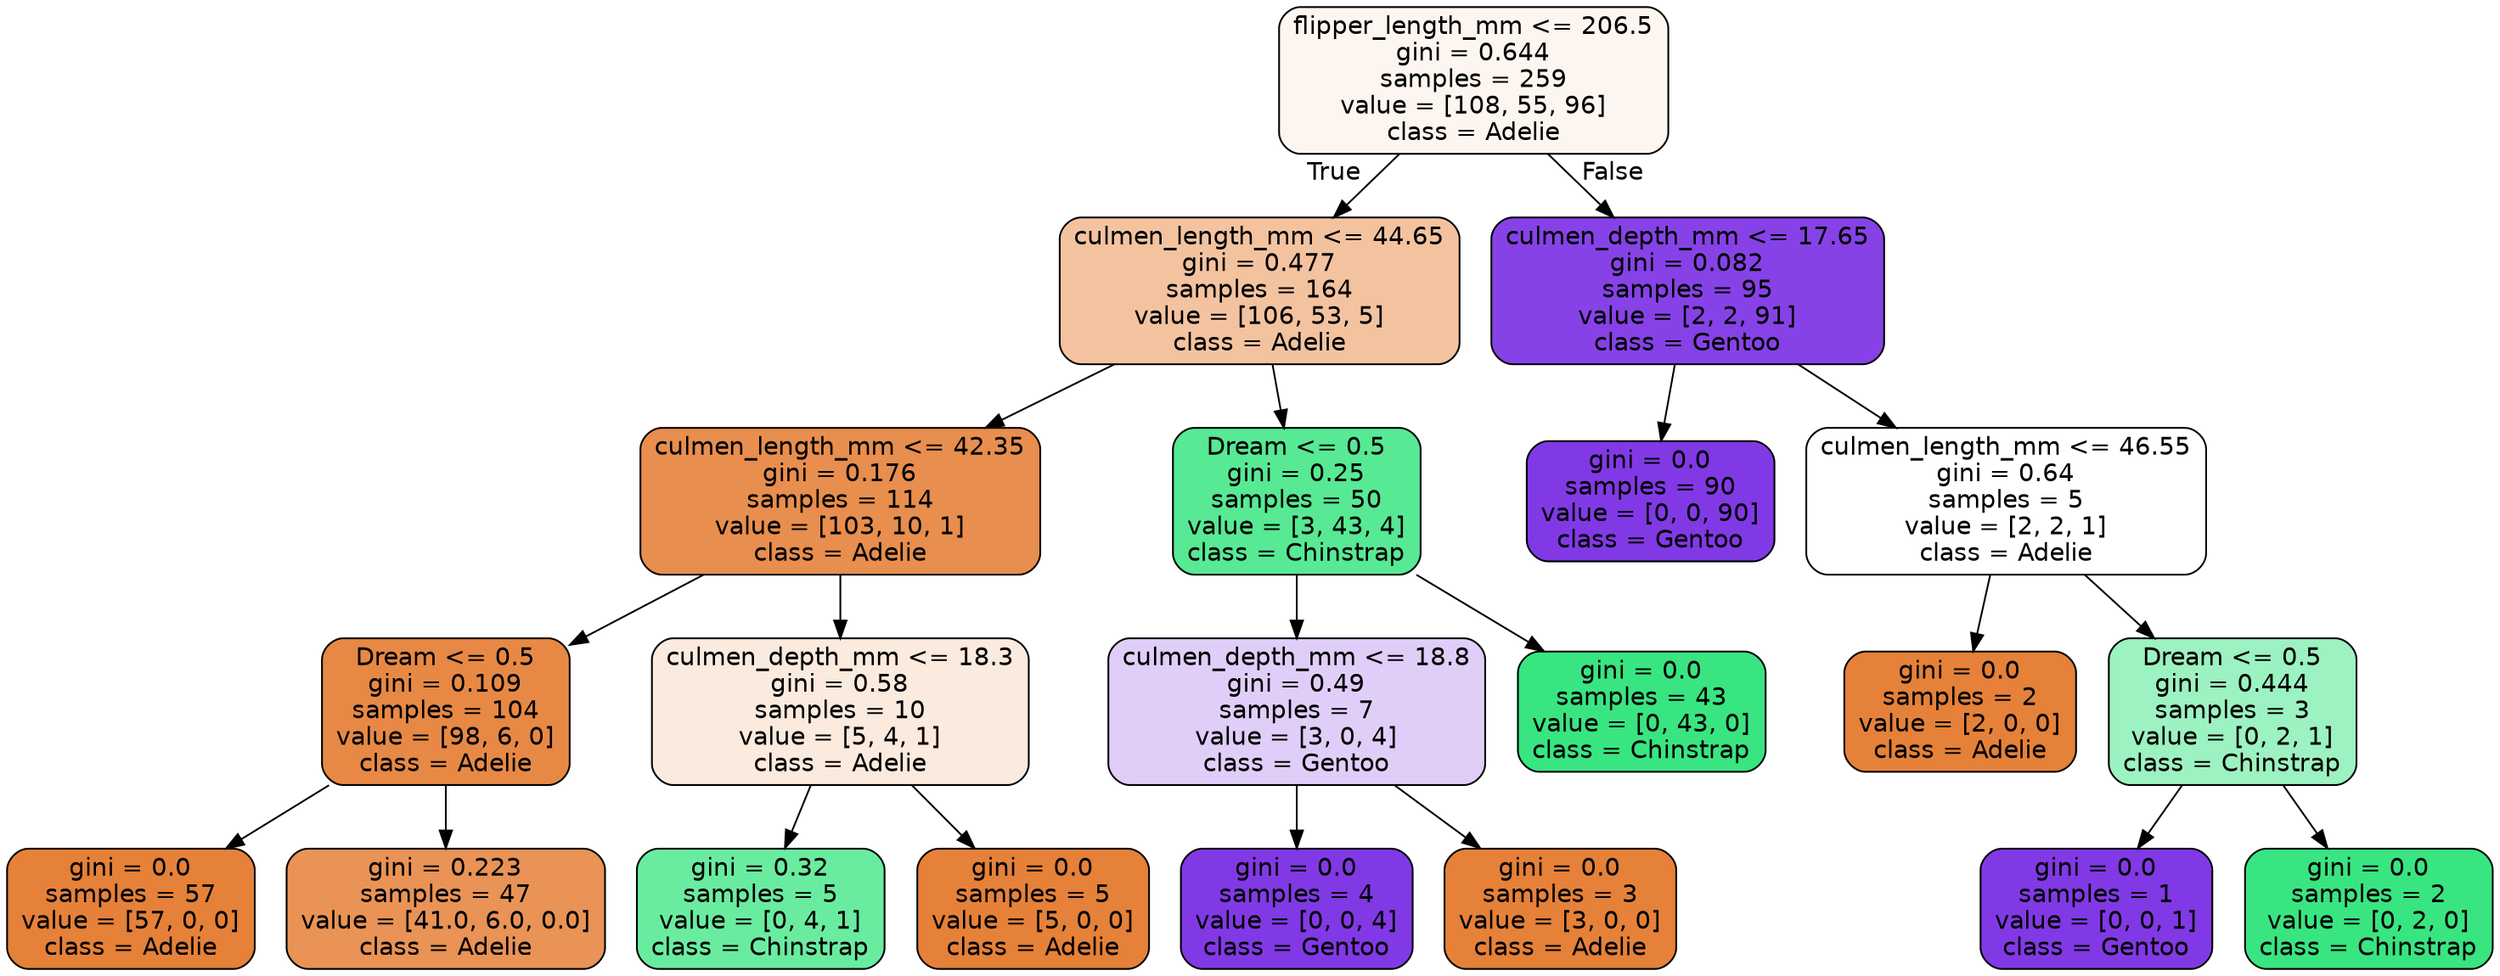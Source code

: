 digraph Tree {
node [shape=box, style="filled, rounded", color="black", fontname="helvetica"] ;
edge [fontname="helvetica"] ;
0 [label="flipper_length_mm <= 206.5\ngini = 0.644\nsamples = 259\nvalue = [108, 55, 96]\nclass = Adelie", fillcolor="#fdf6f0"] ;
1 [label="culmen_length_mm <= 44.65\ngini = 0.477\nsamples = 164\nvalue = [106, 53, 5]\nclass = Adelie", fillcolor="#f3c3a0"] ;
0 -> 1 [labeldistance=2.5, labelangle=45, headlabel="True"] ;
2 [label="culmen_length_mm <= 42.35\ngini = 0.176\nsamples = 114\nvalue = [103, 10, 1]\nclass = Adelie", fillcolor="#e88e4e"] ;
1 -> 2 ;
3 [label="Dream <= 0.5\ngini = 0.109\nsamples = 104\nvalue = [98, 6, 0]\nclass = Adelie", fillcolor="#e78945"] ;
2 -> 3 ;
4 [label="gini = 0.0\nsamples = 57\nvalue = [57, 0, 0]\nclass = Adelie", fillcolor="#e58139"] ;
3 -> 4 ;
5 [label="gini = 0.223\nsamples = 47\nvalue = [41.0, 6.0, 0.0]\nclass = Adelie", fillcolor="#e99356"] ;
3 -> 5 ;
6 [label="culmen_depth_mm <= 18.3\ngini = 0.58\nsamples = 10\nvalue = [5, 4, 1]\nclass = Adelie", fillcolor="#fbeade"] ;
2 -> 6 ;
7 [label="gini = 0.32\nsamples = 5\nvalue = [0, 4, 1]\nclass = Chinstrap", fillcolor="#6aeca0"] ;
6 -> 7 ;
8 [label="gini = 0.0\nsamples = 5\nvalue = [5, 0, 0]\nclass = Adelie", fillcolor="#e58139"] ;
6 -> 8 ;
9 [label="Dream <= 0.5\ngini = 0.25\nsamples = 50\nvalue = [3, 43, 4]\nclass = Chinstrap", fillcolor="#57e994"] ;
1 -> 9 ;
10 [label="culmen_depth_mm <= 18.8\ngini = 0.49\nsamples = 7\nvalue = [3, 0, 4]\nclass = Gentoo", fillcolor="#e0cef8"] ;
9 -> 10 ;
11 [label="gini = 0.0\nsamples = 4\nvalue = [0, 0, 4]\nclass = Gentoo", fillcolor="#8139e5"] ;
10 -> 11 ;
12 [label="gini = 0.0\nsamples = 3\nvalue = [3, 0, 0]\nclass = Adelie", fillcolor="#e58139"] ;
10 -> 12 ;
13 [label="gini = 0.0\nsamples = 43\nvalue = [0, 43, 0]\nclass = Chinstrap", fillcolor="#39e581"] ;
9 -> 13 ;
14 [label="culmen_depth_mm <= 17.65\ngini = 0.082\nsamples = 95\nvalue = [2, 2, 91]\nclass = Gentoo", fillcolor="#8642e6"] ;
0 -> 14 [labeldistance=2.5, labelangle=-45, headlabel="False"] ;
15 [label="gini = 0.0\nsamples = 90\nvalue = [0, 0, 90]\nclass = Gentoo", fillcolor="#8139e5"] ;
14 -> 15 ;
16 [label="culmen_length_mm <= 46.55\ngini = 0.64\nsamples = 5\nvalue = [2, 2, 1]\nclass = Adelie", fillcolor="#ffffff"] ;
14 -> 16 ;
17 [label="gini = 0.0\nsamples = 2\nvalue = [2, 0, 0]\nclass = Adelie", fillcolor="#e58139"] ;
16 -> 17 ;
18 [label="Dream <= 0.5\ngini = 0.444\nsamples = 3\nvalue = [0, 2, 1]\nclass = Chinstrap", fillcolor="#9cf2c0"] ;
16 -> 18 ;
19 [label="gini = 0.0\nsamples = 1\nvalue = [0, 0, 1]\nclass = Gentoo", fillcolor="#8139e5"] ;
18 -> 19 ;
20 [label="gini = 0.0\nsamples = 2\nvalue = [0, 2, 0]\nclass = Chinstrap", fillcolor="#39e581"] ;
18 -> 20 ;
}